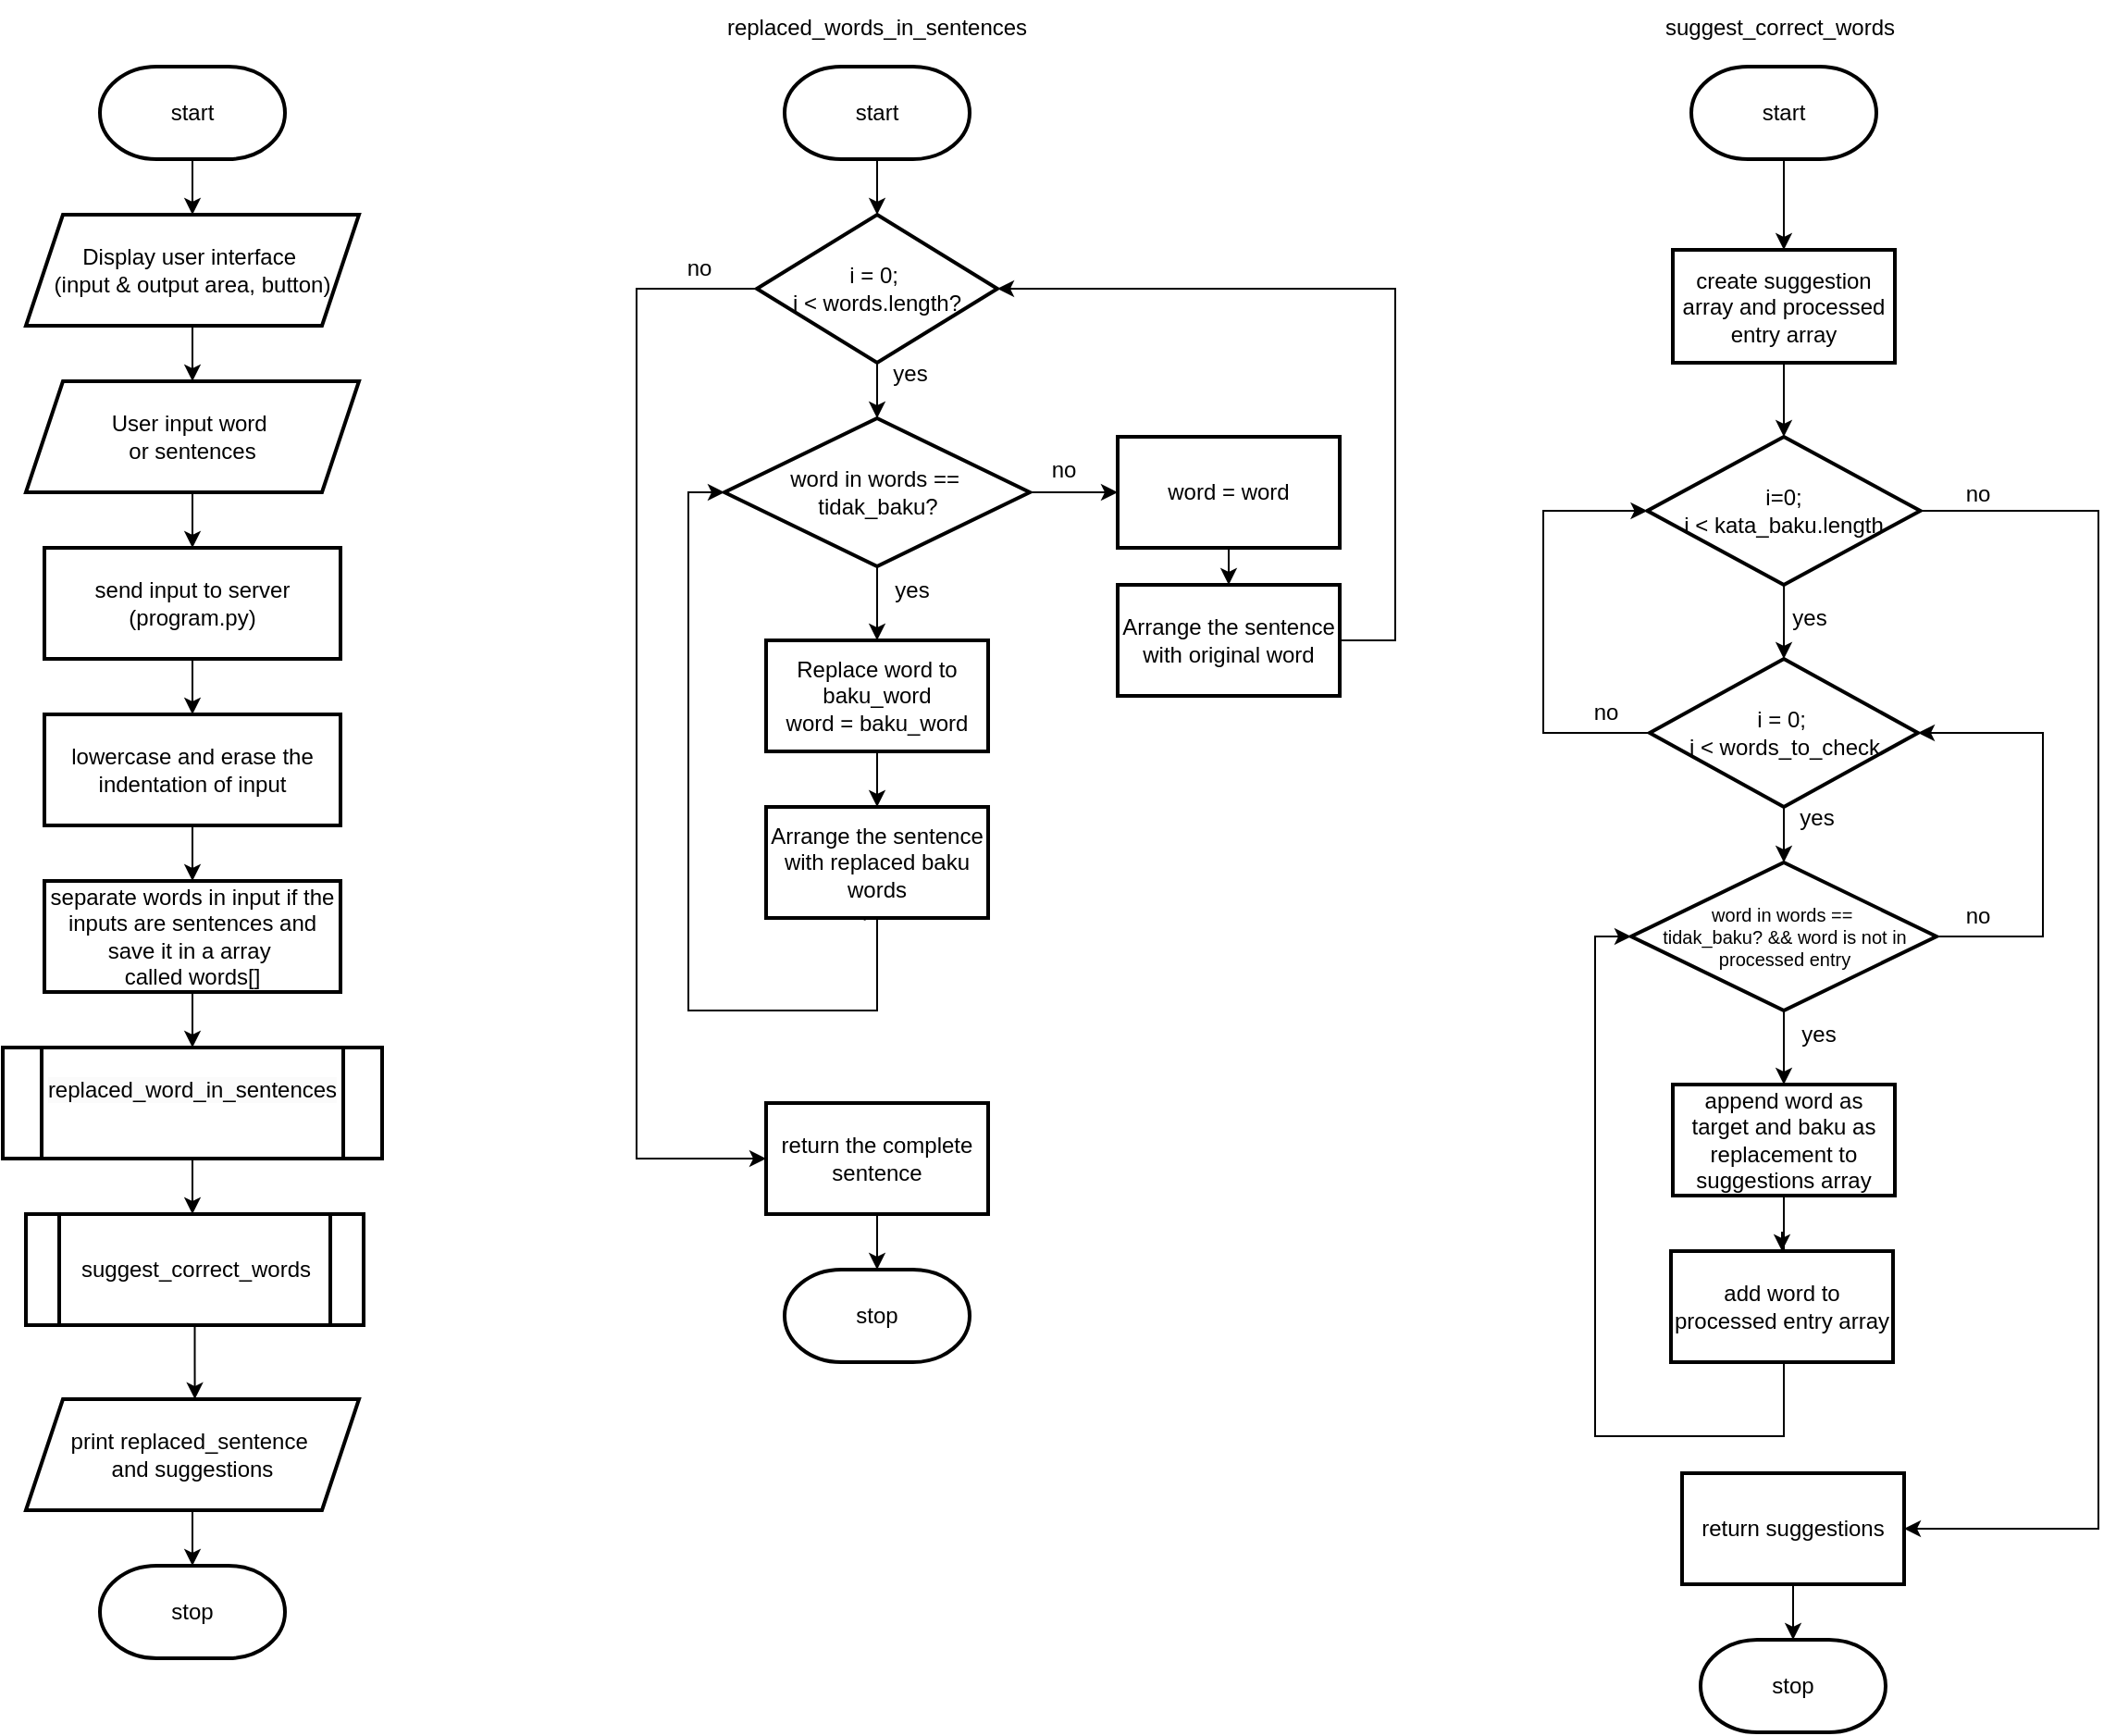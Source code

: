 <mxfile version="24.2.1" type="github">
  <diagram name="Page-1" id="gPnPxGPBOq06z64sH9ZT">
    <mxGraphModel dx="1134" dy="637" grid="1" gridSize="10" guides="1" tooltips="1" connect="1" arrows="1" fold="1" page="1" pageScale="1" pageWidth="850" pageHeight="1100" math="0" shadow="0">
      <root>
        <mxCell id="0" />
        <mxCell id="1" parent="0" />
        <mxCell id="5K_x0z57HTdzbEpRqYX4-5" value="" style="edgeStyle=orthogonalEdgeStyle;rounded=0;orthogonalLoop=1;jettySize=auto;html=1;" edge="1" parent="1" source="5K_x0z57HTdzbEpRqYX4-1" target="5K_x0z57HTdzbEpRqYX4-4">
          <mxGeometry relative="1" as="geometry" />
        </mxCell>
        <mxCell id="5K_x0z57HTdzbEpRqYX4-1" value="start" style="strokeWidth=2;html=1;shape=mxgraph.flowchart.terminator;whiteSpace=wrap;" vertex="1" parent="1">
          <mxGeometry x="150" y="60" width="100" height="50" as="geometry" />
        </mxCell>
        <mxCell id="5K_x0z57HTdzbEpRqYX4-7" value="" style="edgeStyle=orthogonalEdgeStyle;rounded=0;orthogonalLoop=1;jettySize=auto;html=1;" edge="1" parent="1" source="5K_x0z57HTdzbEpRqYX4-4" target="5K_x0z57HTdzbEpRqYX4-6">
          <mxGeometry relative="1" as="geometry" />
        </mxCell>
        <mxCell id="5K_x0z57HTdzbEpRqYX4-4" value="Display user interface&amp;nbsp;&lt;div&gt;(input &amp;amp; output area, button)&lt;/div&gt;" style="shape=parallelogram;perimeter=parallelogramPerimeter;whiteSpace=wrap;html=1;fixedSize=1;strokeWidth=2;" vertex="1" parent="1">
          <mxGeometry x="110" y="140" width="180" height="60" as="geometry" />
        </mxCell>
        <mxCell id="5K_x0z57HTdzbEpRqYX4-9" value="" style="edgeStyle=orthogonalEdgeStyle;rounded=0;orthogonalLoop=1;jettySize=auto;html=1;" edge="1" parent="1" source="5K_x0z57HTdzbEpRqYX4-6" target="5K_x0z57HTdzbEpRqYX4-8">
          <mxGeometry relative="1" as="geometry" />
        </mxCell>
        <mxCell id="5K_x0z57HTdzbEpRqYX4-6" value="User input word&amp;nbsp;&lt;div&gt;or sentences&lt;/div&gt;" style="shape=parallelogram;perimeter=parallelogramPerimeter;whiteSpace=wrap;html=1;fixedSize=1;strokeWidth=2;" vertex="1" parent="1">
          <mxGeometry x="110" y="230" width="180" height="60" as="geometry" />
        </mxCell>
        <mxCell id="5K_x0z57HTdzbEpRqYX4-13" value="" style="edgeStyle=orthogonalEdgeStyle;rounded=0;orthogonalLoop=1;jettySize=auto;html=1;" edge="1" parent="1" source="5K_x0z57HTdzbEpRqYX4-8" target="5K_x0z57HTdzbEpRqYX4-12">
          <mxGeometry relative="1" as="geometry" />
        </mxCell>
        <mxCell id="5K_x0z57HTdzbEpRqYX4-8" value="send input to server (program.py)" style="whiteSpace=wrap;html=1;strokeWidth=2;" vertex="1" parent="1">
          <mxGeometry x="120" y="320" width="160" height="60" as="geometry" />
        </mxCell>
        <mxCell id="5K_x0z57HTdzbEpRqYX4-15" value="" style="edgeStyle=orthogonalEdgeStyle;rounded=0;orthogonalLoop=1;jettySize=auto;html=1;" edge="1" parent="1" source="5K_x0z57HTdzbEpRqYX4-18">
          <mxGeometry relative="1" as="geometry">
            <mxPoint x="200" y="590" as="targetPoint" />
          </mxGeometry>
        </mxCell>
        <mxCell id="5K_x0z57HTdzbEpRqYX4-12" value="lowercase and erase the indentation of input" style="whiteSpace=wrap;html=1;strokeWidth=2;" vertex="1" parent="1">
          <mxGeometry x="120" y="410" width="160" height="60" as="geometry" />
        </mxCell>
        <mxCell id="5K_x0z57HTdzbEpRqYX4-17" value="" style="edgeStyle=orthogonalEdgeStyle;rounded=0;orthogonalLoop=1;jettySize=auto;html=1;" edge="1" parent="1">
          <mxGeometry relative="1" as="geometry">
            <mxPoint x="200" y="650" as="sourcePoint" />
            <mxPoint x="200" y="680" as="targetPoint" />
          </mxGeometry>
        </mxCell>
        <mxCell id="5K_x0z57HTdzbEpRqYX4-19" value="" style="edgeStyle=orthogonalEdgeStyle;rounded=0;orthogonalLoop=1;jettySize=auto;html=1;" edge="1" parent="1" source="5K_x0z57HTdzbEpRqYX4-12" target="5K_x0z57HTdzbEpRqYX4-18">
          <mxGeometry relative="1" as="geometry">
            <mxPoint x="200" y="470" as="sourcePoint" />
            <mxPoint x="200" y="560" as="targetPoint" />
          </mxGeometry>
        </mxCell>
        <mxCell id="5K_x0z57HTdzbEpRqYX4-18" value="separate words in input if the inputs are sentences and save it in a array&amp;nbsp;&lt;div&gt;called words[]&lt;/div&gt;" style="whiteSpace=wrap;html=1;strokeWidth=2;" vertex="1" parent="1">
          <mxGeometry x="120" y="500" width="160" height="60" as="geometry" />
        </mxCell>
        <mxCell id="5K_x0z57HTdzbEpRqYX4-31" value="&#xa;&lt;span style=&quot;color: rgb(0, 0, 0); font-family: Helvetica; font-size: 12px; font-style: normal; font-variant-ligatures: normal; font-variant-caps: normal; font-weight: 400; letter-spacing: normal; orphans: 2; text-align: center; text-indent: 0px; text-transform: none; widows: 2; word-spacing: 0px; -webkit-text-stroke-width: 0px; white-space: normal; background-color: rgb(251, 251, 251); text-decoration-thickness: initial; text-decoration-style: initial; text-decoration-color: initial; display: inline !important; float: none;&quot;&gt;replaced_word_in_sentences&lt;/span&gt;&#xa;&#xa;" style="shape=process;whiteSpace=wrap;html=1;backgroundOutline=1;strokeWidth=2;" vertex="1" parent="1">
          <mxGeometry x="97.5" y="590" width="205" height="60" as="geometry" />
        </mxCell>
        <mxCell id="5K_x0z57HTdzbEpRqYX4-42" style="edgeStyle=orthogonalEdgeStyle;rounded=0;orthogonalLoop=1;jettySize=auto;html=1;entryX=0.5;entryY=0;entryDx=0;entryDy=0;" edge="1" parent="1" source="5K_x0z57HTdzbEpRqYX4-32" target="5K_x0z57HTdzbEpRqYX4-34">
          <mxGeometry relative="1" as="geometry" />
        </mxCell>
        <mxCell id="5K_x0z57HTdzbEpRqYX4-32" value="start" style="strokeWidth=2;html=1;shape=mxgraph.flowchart.terminator;whiteSpace=wrap;" vertex="1" parent="1">
          <mxGeometry x="520" y="60" width="100" height="50" as="geometry" />
        </mxCell>
        <mxCell id="5K_x0z57HTdzbEpRqYX4-33" value="" style="edgeStyle=orthogonalEdgeStyle;rounded=0;orthogonalLoop=1;jettySize=auto;html=1;" edge="1" parent="1" source="5K_x0z57HTdzbEpRqYX4-34" target="5K_x0z57HTdzbEpRqYX4-36">
          <mxGeometry relative="1" as="geometry" />
        </mxCell>
        <mxCell id="5K_x0z57HTdzbEpRqYX4-34" value="i = 0;&amp;nbsp;&lt;div&gt;i &amp;lt; words.length?&lt;/div&gt;" style="rhombus;whiteSpace=wrap;html=1;strokeWidth=2;" vertex="1" parent="1">
          <mxGeometry x="505" y="140" width="130" height="80" as="geometry" />
        </mxCell>
        <mxCell id="5K_x0z57HTdzbEpRqYX4-35" value="" style="edgeStyle=orthogonalEdgeStyle;rounded=0;orthogonalLoop=1;jettySize=auto;html=1;" edge="1" parent="1" source="5K_x0z57HTdzbEpRqYX4-36" target="5K_x0z57HTdzbEpRqYX4-38">
          <mxGeometry relative="1" as="geometry" />
        </mxCell>
        <mxCell id="5K_x0z57HTdzbEpRqYX4-57" style="edgeStyle=orthogonalEdgeStyle;rounded=0;orthogonalLoop=1;jettySize=auto;html=1;entryX=0;entryY=0.5;entryDx=0;entryDy=0;exitX=0;exitY=0.5;exitDx=0;exitDy=0;" edge="1" parent="1" source="5K_x0z57HTdzbEpRqYX4-34" target="5K_x0z57HTdzbEpRqYX4-52">
          <mxGeometry relative="1" as="geometry">
            <mxPoint x="490" y="190" as="sourcePoint" />
            <Array as="points">
              <mxPoint x="440" y="180" />
              <mxPoint x="440" y="650" />
            </Array>
          </mxGeometry>
        </mxCell>
        <mxCell id="5K_x0z57HTdzbEpRqYX4-61" value="" style="edgeStyle=orthogonalEdgeStyle;rounded=0;orthogonalLoop=1;jettySize=auto;html=1;" edge="1" parent="1" source="5K_x0z57HTdzbEpRqYX4-36" target="5K_x0z57HTdzbEpRqYX4-60">
          <mxGeometry relative="1" as="geometry" />
        </mxCell>
        <mxCell id="5K_x0z57HTdzbEpRqYX4-36" value="word in words ==&amp;nbsp;&lt;div&gt;tidak_baku?&lt;/div&gt;" style="rhombus;whiteSpace=wrap;html=1;strokeWidth=2;" vertex="1" parent="1">
          <mxGeometry x="487.5" y="250" width="165" height="80" as="geometry" />
        </mxCell>
        <mxCell id="5K_x0z57HTdzbEpRqYX4-37" value="" style="edgeStyle=orthogonalEdgeStyle;rounded=0;orthogonalLoop=1;jettySize=auto;html=1;" edge="1" parent="1" source="5K_x0z57HTdzbEpRqYX4-38" target="5K_x0z57HTdzbEpRqYX4-40">
          <mxGeometry relative="1" as="geometry" />
        </mxCell>
        <mxCell id="5K_x0z57HTdzbEpRqYX4-38" value="Replace word to baku_word&lt;div&gt;word = baku_word&lt;/div&gt;" style="whiteSpace=wrap;html=1;strokeWidth=2;" vertex="1" parent="1">
          <mxGeometry x="510" y="370" width="120" height="60" as="geometry" />
        </mxCell>
        <mxCell id="5K_x0z57HTdzbEpRqYX4-40" value="Arrange the sentence with replaced baku words" style="whiteSpace=wrap;html=1;strokeWidth=2;" vertex="1" parent="1">
          <mxGeometry x="510" y="460" width="120" height="60" as="geometry" />
        </mxCell>
        <mxCell id="5K_x0z57HTdzbEpRqYX4-58" style="edgeStyle=orthogonalEdgeStyle;rounded=0;orthogonalLoop=1;jettySize=auto;html=1;entryX=0;entryY=0.5;entryDx=0;entryDy=0;exitX=0.444;exitY=1.022;exitDx=0;exitDy=0;exitPerimeter=0;" edge="1" parent="1" source="5K_x0z57HTdzbEpRqYX4-40" target="5K_x0z57HTdzbEpRqYX4-36">
          <mxGeometry relative="1" as="geometry">
            <mxPoint x="510" y="570" as="sourcePoint" />
            <Array as="points">
              <mxPoint x="563" y="520" />
              <mxPoint x="570" y="520" />
              <mxPoint x="570" y="570" />
              <mxPoint x="468" y="570" />
              <mxPoint x="468" y="290" />
            </Array>
          </mxGeometry>
        </mxCell>
        <mxCell id="5K_x0z57HTdzbEpRqYX4-48" value="" style="edgeStyle=orthogonalEdgeStyle;rounded=0;orthogonalLoop=1;jettySize=auto;html=1;" edge="1" parent="1" source="5K_x0z57HTdzbEpRqYX4-46">
          <mxGeometry relative="1" as="geometry">
            <mxPoint x="201.3" y="780" as="targetPoint" />
          </mxGeometry>
        </mxCell>
        <mxCell id="5K_x0z57HTdzbEpRqYX4-46" value="suggest_correct_words" style="shape=process;whiteSpace=wrap;html=1;backgroundOutline=1;strokeWidth=2;" vertex="1" parent="1">
          <mxGeometry x="110" y="680" width="182.5" height="60" as="geometry" />
        </mxCell>
        <mxCell id="5K_x0z57HTdzbEpRqYX4-51" value="" style="edgeStyle=orthogonalEdgeStyle;rounded=0;orthogonalLoop=1;jettySize=auto;html=1;" edge="1" parent="1" source="5K_x0z57HTdzbEpRqYX4-49" target="5K_x0z57HTdzbEpRqYX4-50">
          <mxGeometry relative="1" as="geometry" />
        </mxCell>
        <mxCell id="5K_x0z57HTdzbEpRqYX4-49" value="print replaced_sentence&amp;nbsp;&lt;div&gt;and suggestions&lt;/div&gt;" style="shape=parallelogram;perimeter=parallelogramPerimeter;whiteSpace=wrap;html=1;fixedSize=1;strokeWidth=2;" vertex="1" parent="1">
          <mxGeometry x="110" y="780" width="180" height="60" as="geometry" />
        </mxCell>
        <mxCell id="5K_x0z57HTdzbEpRqYX4-50" value="stop" style="strokeWidth=2;html=1;shape=mxgraph.flowchart.terminator;whiteSpace=wrap;" vertex="1" parent="1">
          <mxGeometry x="150" y="870" width="100" height="50" as="geometry" />
        </mxCell>
        <mxCell id="5K_x0z57HTdzbEpRqYX4-55" value="" style="edgeStyle=orthogonalEdgeStyle;rounded=0;orthogonalLoop=1;jettySize=auto;html=1;" edge="1" parent="1" source="5K_x0z57HTdzbEpRqYX4-52" target="5K_x0z57HTdzbEpRqYX4-54">
          <mxGeometry relative="1" as="geometry" />
        </mxCell>
        <mxCell id="5K_x0z57HTdzbEpRqYX4-52" value="return the complete sentence" style="whiteSpace=wrap;html=1;strokeWidth=2;" vertex="1" parent="1">
          <mxGeometry x="510" y="620" width="120" height="60" as="geometry" />
        </mxCell>
        <mxCell id="5K_x0z57HTdzbEpRqYX4-54" value="stop" style="strokeWidth=2;html=1;shape=mxgraph.flowchart.terminator;whiteSpace=wrap;" vertex="1" parent="1">
          <mxGeometry x="520" y="710" width="100" height="50" as="geometry" />
        </mxCell>
        <mxCell id="5K_x0z57HTdzbEpRqYX4-64" value="" style="edgeStyle=orthogonalEdgeStyle;rounded=0;orthogonalLoop=1;jettySize=auto;html=1;" edge="1" parent="1" source="5K_x0z57HTdzbEpRqYX4-60" target="5K_x0z57HTdzbEpRqYX4-63">
          <mxGeometry relative="1" as="geometry" />
        </mxCell>
        <mxCell id="5K_x0z57HTdzbEpRqYX4-60" value="word = word" style="whiteSpace=wrap;html=1;strokeWidth=2;" vertex="1" parent="1">
          <mxGeometry x="700" y="260" width="120" height="60" as="geometry" />
        </mxCell>
        <mxCell id="5K_x0z57HTdzbEpRqYX4-65" style="edgeStyle=orthogonalEdgeStyle;rounded=0;orthogonalLoop=1;jettySize=auto;html=1;entryX=1;entryY=0.5;entryDx=0;entryDy=0;" edge="1" parent="1" source="5K_x0z57HTdzbEpRqYX4-63" target="5K_x0z57HTdzbEpRqYX4-34">
          <mxGeometry relative="1" as="geometry">
            <Array as="points">
              <mxPoint x="850" y="370" />
              <mxPoint x="850" y="180" />
            </Array>
          </mxGeometry>
        </mxCell>
        <mxCell id="5K_x0z57HTdzbEpRqYX4-63" value="Arrange the sentence with original word" style="whiteSpace=wrap;html=1;strokeWidth=2;" vertex="1" parent="1">
          <mxGeometry x="700" y="340" width="120" height="60" as="geometry" />
        </mxCell>
        <mxCell id="5K_x0z57HTdzbEpRqYX4-66" value="yes" style="text;html=1;align=center;verticalAlign=middle;whiteSpace=wrap;rounded=0;" vertex="1" parent="1">
          <mxGeometry x="558" y="211" width="60" height="30" as="geometry" />
        </mxCell>
        <mxCell id="5K_x0z57HTdzbEpRqYX4-67" value="no" style="text;html=1;align=center;verticalAlign=middle;whiteSpace=wrap;rounded=0;" vertex="1" parent="1">
          <mxGeometry x="444" y="154" width="60" height="30" as="geometry" />
        </mxCell>
        <mxCell id="5K_x0z57HTdzbEpRqYX4-68" value="yes" style="text;html=1;align=center;verticalAlign=middle;whiteSpace=wrap;rounded=0;" vertex="1" parent="1">
          <mxGeometry x="559" y="328" width="60" height="30" as="geometry" />
        </mxCell>
        <mxCell id="5K_x0z57HTdzbEpRqYX4-69" value="no" style="text;html=1;align=center;verticalAlign=middle;whiteSpace=wrap;rounded=0;" vertex="1" parent="1">
          <mxGeometry x="641" y="263" width="60" height="30" as="geometry" />
        </mxCell>
        <mxCell id="5K_x0z57HTdzbEpRqYX4-70" style="edgeStyle=orthogonalEdgeStyle;rounded=0;orthogonalLoop=1;jettySize=auto;html=1;entryX=0.5;entryY=0;entryDx=0;entryDy=0;" edge="1" parent="1" source="5K_x0z57HTdzbEpRqYX4-97" target="5K_x0z57HTdzbEpRqYX4-73">
          <mxGeometry relative="1" as="geometry" />
        </mxCell>
        <mxCell id="5K_x0z57HTdzbEpRqYX4-94" style="edgeStyle=orthogonalEdgeStyle;rounded=0;orthogonalLoop=1;jettySize=auto;html=1;" edge="1" parent="1" source="5K_x0z57HTdzbEpRqYX4-71" target="5K_x0z57HTdzbEpRqYX4-93">
          <mxGeometry relative="1" as="geometry" />
        </mxCell>
        <mxCell id="5K_x0z57HTdzbEpRqYX4-71" value="start" style="strokeWidth=2;html=1;shape=mxgraph.flowchart.terminator;whiteSpace=wrap;" vertex="1" parent="1">
          <mxGeometry x="1010" y="60" width="100" height="50" as="geometry" />
        </mxCell>
        <mxCell id="5K_x0z57HTdzbEpRqYX4-72" value="" style="edgeStyle=orthogonalEdgeStyle;rounded=0;orthogonalLoop=1;jettySize=auto;html=1;" edge="1" parent="1" source="5K_x0z57HTdzbEpRqYX4-73" target="5K_x0z57HTdzbEpRqYX4-77">
          <mxGeometry relative="1" as="geometry" />
        </mxCell>
        <mxCell id="5K_x0z57HTdzbEpRqYX4-73" value="i = 0;&amp;nbsp;&lt;div&gt;i &amp;lt; words_to_check&lt;/div&gt;" style="rhombus;whiteSpace=wrap;html=1;strokeWidth=2;" vertex="1" parent="1">
          <mxGeometry x="987.5" y="380" width="145" height="80" as="geometry" />
        </mxCell>
        <mxCell id="5K_x0z57HTdzbEpRqYX4-74" value="" style="edgeStyle=orthogonalEdgeStyle;rounded=0;orthogonalLoop=1;jettySize=auto;html=1;" edge="1" parent="1" source="5K_x0z57HTdzbEpRqYX4-77" target="5K_x0z57HTdzbEpRqYX4-79">
          <mxGeometry relative="1" as="geometry" />
        </mxCell>
        <mxCell id="5K_x0z57HTdzbEpRqYX4-75" style="edgeStyle=orthogonalEdgeStyle;rounded=0;orthogonalLoop=1;jettySize=auto;html=1;exitX=0;exitY=0.5;exitDx=0;exitDy=0;entryX=0;entryY=0.5;entryDx=0;entryDy=0;" edge="1" parent="1" source="5K_x0z57HTdzbEpRqYX4-73" target="5K_x0z57HTdzbEpRqYX4-97">
          <mxGeometry relative="1" as="geometry">
            <mxPoint x="980" y="430" as="sourcePoint" />
            <Array as="points">
              <mxPoint x="930" y="420" />
              <mxPoint x="930" y="300" />
            </Array>
            <mxPoint x="910" y="270" as="targetPoint" />
          </mxGeometry>
        </mxCell>
        <mxCell id="5K_x0z57HTdzbEpRqYX4-76" value="" style="edgeStyle=orthogonalEdgeStyle;rounded=0;orthogonalLoop=1;jettySize=auto;html=1;entryX=1;entryY=0.5;entryDx=0;entryDy=0;" edge="1" parent="1" source="5K_x0z57HTdzbEpRqYX4-77" target="5K_x0z57HTdzbEpRqYX4-73">
          <mxGeometry relative="1" as="geometry">
            <mxPoint x="1190" y="530" as="targetPoint" />
            <Array as="points">
              <mxPoint x="1200" y="530" />
              <mxPoint x="1200" y="420" />
            </Array>
          </mxGeometry>
        </mxCell>
        <mxCell id="5K_x0z57HTdzbEpRqYX4-77" value="word in words ==&amp;nbsp;&lt;div style=&quot;font-size: 10px;&quot;&gt;tidak_baku? &amp;amp;&amp;amp; word is not in processed entry&lt;/div&gt;" style="rhombus;whiteSpace=wrap;html=1;strokeWidth=2;spacing=1;fontSize=10;" vertex="1" parent="1">
          <mxGeometry x="977.5" y="490" width="165" height="80" as="geometry" />
        </mxCell>
        <mxCell id="5K_x0z57HTdzbEpRqYX4-101" style="edgeStyle=orthogonalEdgeStyle;rounded=0;orthogonalLoop=1;jettySize=auto;html=1;" edge="1" parent="1" source="5K_x0z57HTdzbEpRqYX4-79" target="5K_x0z57HTdzbEpRqYX4-99">
          <mxGeometry relative="1" as="geometry" />
        </mxCell>
        <mxCell id="5K_x0z57HTdzbEpRqYX4-79" value="append word as target and baku as replacement to suggestions array" style="whiteSpace=wrap;html=1;strokeWidth=2;" vertex="1" parent="1">
          <mxGeometry x="1000" y="610" width="120" height="60" as="geometry" />
        </mxCell>
        <mxCell id="5K_x0z57HTdzbEpRqYX4-81" style="edgeStyle=orthogonalEdgeStyle;rounded=0;orthogonalLoop=1;jettySize=auto;html=1;entryX=0;entryY=0.5;entryDx=0;entryDy=0;exitX=0.5;exitY=1;exitDx=0;exitDy=0;" edge="1" parent="1" source="5K_x0z57HTdzbEpRqYX4-79" target="5K_x0z57HTdzbEpRqYX4-77">
          <mxGeometry relative="1" as="geometry">
            <mxPoint x="1223.28" y="791.32" as="sourcePoint" />
            <Array as="points">
              <mxPoint x="1060" y="800" />
              <mxPoint x="958" y="800" />
              <mxPoint x="958" y="530" />
            </Array>
          </mxGeometry>
        </mxCell>
        <mxCell id="5K_x0z57HTdzbEpRqYX4-82" value="" style="edgeStyle=orthogonalEdgeStyle;rounded=0;orthogonalLoop=1;jettySize=auto;html=1;" edge="1" parent="1" source="5K_x0z57HTdzbEpRqYX4-83" target="5K_x0z57HTdzbEpRqYX4-84">
          <mxGeometry relative="1" as="geometry" />
        </mxCell>
        <mxCell id="5K_x0z57HTdzbEpRqYX4-83" value="return suggestions" style="whiteSpace=wrap;html=1;strokeWidth=2;" vertex="1" parent="1">
          <mxGeometry x="1005" y="820" width="120" height="60" as="geometry" />
        </mxCell>
        <mxCell id="5K_x0z57HTdzbEpRqYX4-84" value="stop" style="strokeWidth=2;html=1;shape=mxgraph.flowchart.terminator;whiteSpace=wrap;" vertex="1" parent="1">
          <mxGeometry x="1015" y="910" width="100" height="50" as="geometry" />
        </mxCell>
        <mxCell id="5K_x0z57HTdzbEpRqYX4-89" value="yes" style="text;html=1;align=center;verticalAlign=middle;whiteSpace=wrap;rounded=0;" vertex="1" parent="1">
          <mxGeometry x="1048" y="451" width="60" height="30" as="geometry" />
        </mxCell>
        <mxCell id="5K_x0z57HTdzbEpRqYX4-90" value="no" style="text;html=1;align=center;verticalAlign=middle;whiteSpace=wrap;rounded=0;" vertex="1" parent="1">
          <mxGeometry x="934" y="394" width="60" height="30" as="geometry" />
        </mxCell>
        <mxCell id="5K_x0z57HTdzbEpRqYX4-91" value="yes" style="text;html=1;align=center;verticalAlign=middle;whiteSpace=wrap;rounded=0;" vertex="1" parent="1">
          <mxGeometry x="1049" y="568" width="60" height="30" as="geometry" />
        </mxCell>
        <mxCell id="5K_x0z57HTdzbEpRqYX4-92" value="no" style="text;html=1;align=center;verticalAlign=middle;whiteSpace=wrap;rounded=0;" vertex="1" parent="1">
          <mxGeometry x="1135" y="504" width="60" height="30" as="geometry" />
        </mxCell>
        <mxCell id="5K_x0z57HTdzbEpRqYX4-98" value="" style="edgeStyle=orthogonalEdgeStyle;rounded=0;orthogonalLoop=1;jettySize=auto;html=1;entryX=0.5;entryY=0;entryDx=0;entryDy=0;" edge="1" parent="1" source="5K_x0z57HTdzbEpRqYX4-71" target="5K_x0z57HTdzbEpRqYX4-97">
          <mxGeometry relative="1" as="geometry">
            <mxPoint x="1060" y="110" as="sourcePoint" />
            <mxPoint x="1060" y="380" as="targetPoint" />
          </mxGeometry>
        </mxCell>
        <mxCell id="5K_x0z57HTdzbEpRqYX4-102" style="edgeStyle=orthogonalEdgeStyle;rounded=0;orthogonalLoop=1;jettySize=auto;html=1;entryX=1;entryY=0.5;entryDx=0;entryDy=0;" edge="1" parent="1" source="5K_x0z57HTdzbEpRqYX4-97" target="5K_x0z57HTdzbEpRqYX4-83">
          <mxGeometry relative="1" as="geometry">
            <Array as="points">
              <mxPoint x="1230" y="300" />
              <mxPoint x="1230" y="850" />
            </Array>
          </mxGeometry>
        </mxCell>
        <mxCell id="5K_x0z57HTdzbEpRqYX4-97" value="i=0;&lt;div&gt;i &amp;lt; kata_baku.length&lt;/div&gt;" style="rhombus;whiteSpace=wrap;html=1;strokeWidth=2;" vertex="1" parent="1">
          <mxGeometry x="986.25" y="260" width="147.5" height="80" as="geometry" />
        </mxCell>
        <mxCell id="5K_x0z57HTdzbEpRqYX4-93" value="create suggestion array and processed entry array" style="rounded=0;whiteSpace=wrap;html=1;strokeWidth=2;" vertex="1" parent="1">
          <mxGeometry x="1000" y="159" width="120" height="61" as="geometry" />
        </mxCell>
        <mxCell id="5K_x0z57HTdzbEpRqYX4-99" value="add word to processed entry array" style="whiteSpace=wrap;html=1;strokeWidth=2;" vertex="1" parent="1">
          <mxGeometry x="999" y="700" width="120" height="60" as="geometry" />
        </mxCell>
        <mxCell id="5K_x0z57HTdzbEpRqYX4-103" value="yes" style="text;html=1;align=center;verticalAlign=middle;whiteSpace=wrap;rounded=0;" vertex="1" parent="1">
          <mxGeometry x="1044" y="343" width="60" height="30" as="geometry" />
        </mxCell>
        <mxCell id="5K_x0z57HTdzbEpRqYX4-104" value="no" style="text;html=1;align=center;verticalAlign=middle;whiteSpace=wrap;rounded=0;" vertex="1" parent="1">
          <mxGeometry x="1135" y="276" width="60" height="30" as="geometry" />
        </mxCell>
        <mxCell id="5K_x0z57HTdzbEpRqYX4-105" value="replaced_words_in_sentences" style="text;html=1;align=center;verticalAlign=middle;whiteSpace=wrap;rounded=0;" vertex="1" parent="1">
          <mxGeometry x="540" y="24" width="60" height="30" as="geometry" />
        </mxCell>
        <mxCell id="5K_x0z57HTdzbEpRqYX4-106" value="suggest_correct_words" style="text;html=1;align=center;verticalAlign=middle;whiteSpace=wrap;rounded=0;" vertex="1" parent="1">
          <mxGeometry x="1028" y="24" width="60" height="30" as="geometry" />
        </mxCell>
      </root>
    </mxGraphModel>
  </diagram>
</mxfile>
